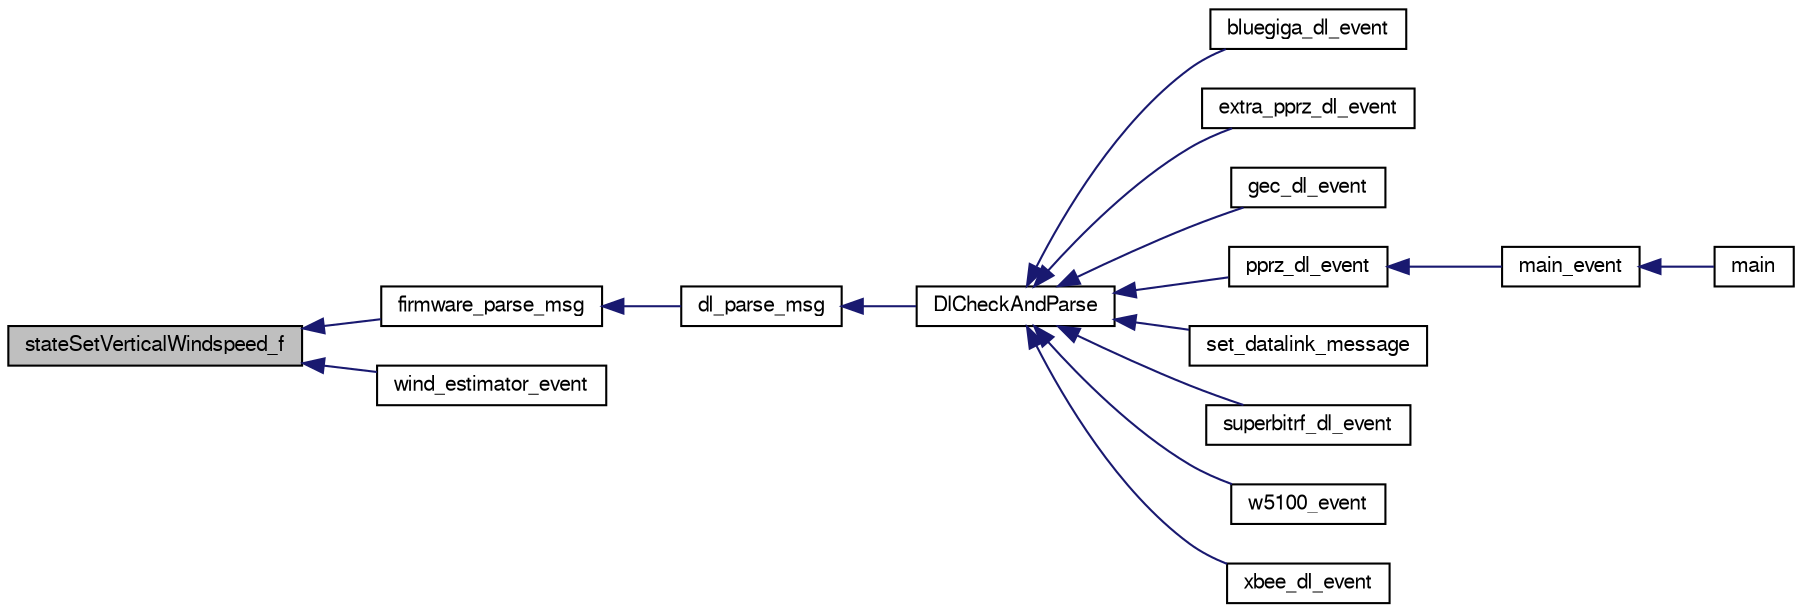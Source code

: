 digraph "stateSetVerticalWindspeed_f"
{
  edge [fontname="FreeSans",fontsize="10",labelfontname="FreeSans",labelfontsize="10"];
  node [fontname="FreeSans",fontsize="10",shape=record];
  rankdir="LR";
  Node1 [label="stateSetVerticalWindspeed_f",height=0.2,width=0.4,color="black", fillcolor="grey75", style="filled", fontcolor="black"];
  Node1 -> Node2 [dir="back",color="midnightblue",fontsize="10",style="solid",fontname="FreeSans"];
  Node2 [label="firmware_parse_msg",height=0.2,width=0.4,color="black", fillcolor="white", style="filled",URL="$datalink_8h.html#a3a59fd1cd4249ea5caeac113cde2d7a8",tooltip="Firmware specfic msg handler. "];
  Node2 -> Node3 [dir="back",color="midnightblue",fontsize="10",style="solid",fontname="FreeSans"];
  Node3 [label="dl_parse_msg",height=0.2,width=0.4,color="black", fillcolor="white", style="filled",URL="$datalink_8c.html#a8622e4eaf1529d8c64af55c0d05dadbe",tooltip="Should be called when chars are available in dl_buffer. "];
  Node3 -> Node4 [dir="back",color="midnightblue",fontsize="10",style="solid",fontname="FreeSans"];
  Node4 [label="DlCheckAndParse",height=0.2,width=0.4,color="black", fillcolor="white", style="filled",URL="$datalink_8h.html#aa9106add8d47671f6ebb3d8321813611",tooltip="Check for new message and parse. "];
  Node4 -> Node5 [dir="back",color="midnightblue",fontsize="10",style="solid",fontname="FreeSans"];
  Node5 [label="bluegiga_dl_event",height=0.2,width=0.4,color="black", fillcolor="white", style="filled",URL="$bluegiga__dl_8h.html#a921065e8139e27fbe413ef7459ed51b3",tooltip="Datalink Event. "];
  Node4 -> Node6 [dir="back",color="midnightblue",fontsize="10",style="solid",fontname="FreeSans"];
  Node6 [label="extra_pprz_dl_event",height=0.2,width=0.4,color="black", fillcolor="white", style="filled",URL="$extra__pprz__dl_8h.html#a95b5d2651fd6a78c616fe9ca1f556568",tooltip="Datalink Event. "];
  Node4 -> Node7 [dir="back",color="midnightblue",fontsize="10",style="solid",fontname="FreeSans"];
  Node7 [label="gec_dl_event",height=0.2,width=0.4,color="black", fillcolor="white", style="filled",URL="$gec__dl_8h.html#a7645c559a6c4a5f611acab677af4a579",tooltip="Datalink Event. "];
  Node4 -> Node8 [dir="back",color="midnightblue",fontsize="10",style="solid",fontname="FreeSans"];
  Node8 [label="pprz_dl_event",height=0.2,width=0.4,color="black", fillcolor="white", style="filled",URL="$pprz__dl_8h.html#adfe1564dac687b426549de7dfe029931",tooltip="Datalink Event. "];
  Node8 -> Node9 [dir="back",color="midnightblue",fontsize="10",style="solid",fontname="FreeSans"];
  Node9 [label="main_event",height=0.2,width=0.4,color="black", fillcolor="white", style="filled",URL="$setup__actuators_8c.html#a319a645047f275499aa30b0bc08c6e10"];
  Node9 -> Node10 [dir="back",color="midnightblue",fontsize="10",style="solid",fontname="FreeSans"];
  Node10 [label="main",height=0.2,width=0.4,color="black", fillcolor="white", style="filled",URL="$setup__actuators_8c.html#a840291bc02cba5474a4cb46a9b9566fe"];
  Node4 -> Node11 [dir="back",color="midnightblue",fontsize="10",style="solid",fontname="FreeSans"];
  Node11 [label="set_datalink_message",height=0.2,width=0.4,color="black", fillcolor="white", style="filled",URL="$sim__ap_8c.html#ad664061534694a2babfff03cfc5977f7"];
  Node4 -> Node12 [dir="back",color="midnightblue",fontsize="10",style="solid",fontname="FreeSans"];
  Node12 [label="superbitrf_dl_event",height=0.2,width=0.4,color="black", fillcolor="white", style="filled",URL="$modules_2datalink_2superbitrf_8h.html#a06a950af7255fea459d7c6de8c8c0cad",tooltip="The superbitrf datalink event call. "];
  Node4 -> Node13 [dir="back",color="midnightblue",fontsize="10",style="solid",fontname="FreeSans"];
  Node13 [label="w5100_event",height=0.2,width=0.4,color="black", fillcolor="white", style="filled",URL="$w5100_8h.html#a7266971e7bc00efad150ab73bbfc8c29"];
  Node4 -> Node14 [dir="back",color="midnightblue",fontsize="10",style="solid",fontname="FreeSans"];
  Node14 [label="xbee_dl_event",height=0.2,width=0.4,color="black", fillcolor="white", style="filled",URL="$xbee__dl_8h.html#ae70130a34c8efc48df440e2b410793c6",tooltip="Datalink Event. "];
  Node1 -> Node15 [dir="back",color="midnightblue",fontsize="10",style="solid",fontname="FreeSans"];
  Node15 [label="wind_estimator_event",height=0.2,width=0.4,color="black", fillcolor="white", style="filled",URL="$wind__estimator_8h.html#af175c7aace58699751294cb06ccfa87b"];
}

